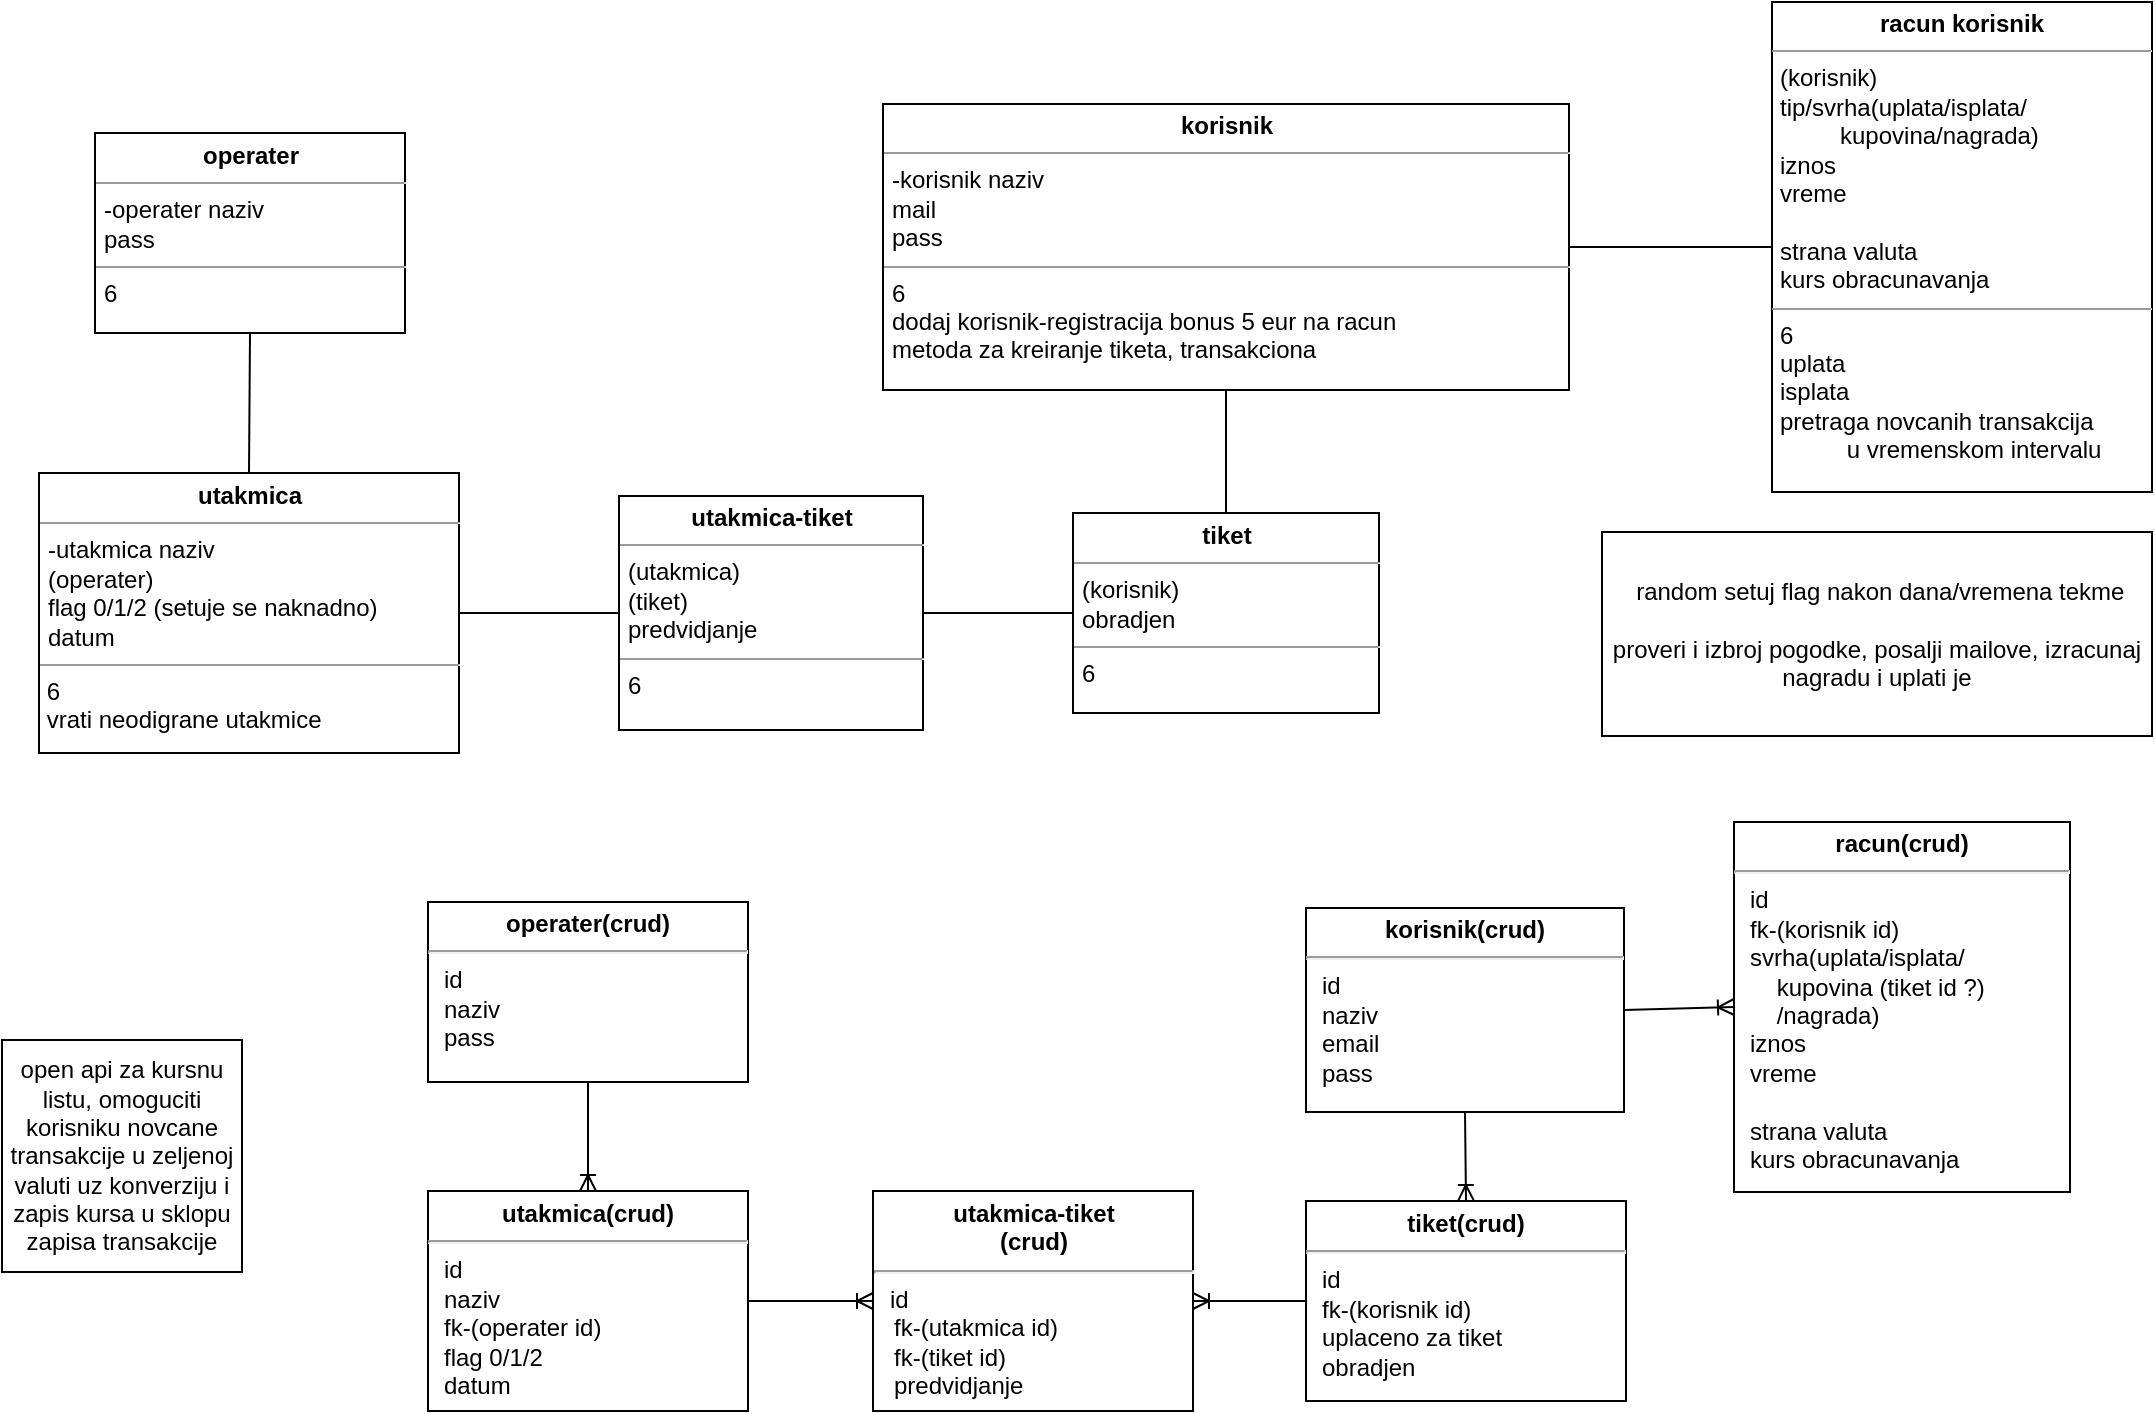 <mxfile version="10.6.3" type="device"><diagram name="Page-1" id="6133507b-19e7-1e82-6fc7-422aa6c4b21f"><mxGraphModel dx="1329" dy="809" grid="1" gridSize="10" guides="1" tooltips="1" connect="1" arrows="1" fold="1" page="1" pageScale="1" pageWidth="1100" pageHeight="850" background="#ffffff" math="0" shadow="0"><root><mxCell id="0"/><mxCell id="1" parent="0"/><mxCell id="t1RkzptY0G0Wh2NWgya5-1" value="&lt;p style=&quot;margin: 0px ; margin-top: 4px ; text-align: center&quot;&gt;&lt;b&gt;utakmica&lt;/b&gt;&lt;/p&gt;&lt;hr size=&quot;1&quot;&gt;&lt;p style=&quot;margin: 0px ; margin-left: 4px&quot;&gt;-utakmica naziv&lt;br&gt;&lt;/p&gt;&lt;p style=&quot;margin: 0px ; margin-left: 4px&quot;&gt;(operater)&lt;br&gt;&lt;/p&gt;&lt;p style=&quot;margin: 0px ; margin-left: 4px&quot;&gt;flag 0/1/2 (setuje se naknadno)&lt;br&gt;&lt;/p&gt;&lt;p style=&quot;margin: 0px ; margin-left: 4px&quot;&gt;datum&lt;br&gt;&lt;/p&gt;&lt;hr size=&quot;1&quot;&gt;&lt;div&gt;&amp;nbsp;6&lt;/div&gt;&lt;div&gt;&amp;nbsp;vrati neodigrane utakmice&lt;br&gt;&lt;/div&gt;&lt;div&gt;&lt;br&gt;&lt;/div&gt;" style="verticalAlign=top;align=left;overflow=fill;fontSize=12;fontFamily=Helvetica;html=1;" parent="1" vertex="1"><mxGeometry x="28.5" y="250.5" width="210" height="140" as="geometry"/></mxCell><mxCell id="t1RkzptY0G0Wh2NWgya5-2" value="&lt;p style=&quot;margin: 0px ; margin-top: 4px ; text-align: center&quot;&gt;&lt;b&gt;korisnik&lt;/b&gt;&lt;/p&gt;&lt;hr size=&quot;1&quot;&gt;&lt;p style=&quot;margin: 0px ; margin-left: 4px&quot;&gt;-korisnik naziv&lt;br&gt;&lt;/p&gt;&lt;p style=&quot;margin: 0px ; margin-left: 4px&quot;&gt;mail&lt;/p&gt;&lt;p style=&quot;margin: 0px ; margin-left: 4px&quot;&gt;pass&lt;br&gt;&lt;/p&gt;&lt;hr size=&quot;1&quot;&gt;&lt;p style=&quot;margin: 0px ; margin-left: 4px&quot;&gt;6&lt;/p&gt;&lt;p style=&quot;margin: 0px ; margin-left: 4px&quot;&gt;dodaj korisnik-registracija bonus 5 eur na racun&lt;/p&gt;&lt;p style=&quot;margin: 0px ; margin-left: 4px&quot;&gt;metoda za kreiranje tiketa, transakciona&lt;/p&gt;" style="verticalAlign=top;align=left;overflow=fill;fontSize=12;fontFamily=Helvetica;html=1;" parent="1" vertex="1"><mxGeometry x="450.5" y="66" width="343" height="143" as="geometry"/></mxCell><mxCell id="t1RkzptY0G0Wh2NWgya5-3" value="&lt;p style=&quot;margin: 0px ; margin-top: 4px ; text-align: center&quot;&gt;&lt;b&gt;tiket&lt;br&gt;&lt;/b&gt;&lt;/p&gt;&lt;hr size=&quot;1&quot;&gt;&lt;p style=&quot;margin: 0px ; margin-left: 4px&quot;&gt;(korisnik)&lt;/p&gt;&lt;p style=&quot;margin: 0px ; margin-left: 4px&quot;&gt;obradjen&lt;br&gt;&lt;/p&gt;&lt;hr size=&quot;1&quot;&gt;&lt;p style=&quot;margin: 0px ; margin-left: 4px&quot;&gt;6&lt;/p&gt;&lt;p style=&quot;margin: 0px ; margin-left: 4px&quot;&gt;&lt;br&gt;&lt;/p&gt;" style="verticalAlign=top;align=left;overflow=fill;fontSize=12;fontFamily=Helvetica;html=1;" parent="1" vertex="1"><mxGeometry x="545.5" y="270.5" width="153" height="100" as="geometry"/></mxCell><mxCell id="3CuEEcW6FpVIRoTNfrLI-6" value="open api za kursnu listu, omoguciti korisniku novcane transakcije u zeljenoj valuti uz konverziju i zapis kursa u sklopu zapisa transakcije" style="rounded=0;whiteSpace=wrap;html=1;" parent="1" vertex="1"><mxGeometry x="10" y="534" width="120" height="116" as="geometry"/></mxCell><mxCell id="3CuEEcW6FpVIRoTNfrLI-12" value="&lt;p style=&quot;margin: 0px ; margin-top: 4px ; text-align: center&quot;&gt;&lt;b&gt;operater&lt;/b&gt;&lt;/p&gt;&lt;hr size=&quot;1&quot;&gt;&lt;p style=&quot;margin: 0px ; margin-left: 4px&quot;&gt;-operater naziv&lt;/p&gt;&lt;p style=&quot;margin: 0px ; margin-left: 4px&quot;&gt;pass&lt;br&gt;&lt;/p&gt;&lt;hr size=&quot;1&quot;&gt;&lt;p style=&quot;margin: 0px ; margin-left: 4px&quot;&gt;6&lt;br&gt;&lt;/p&gt;" style="verticalAlign=top;align=left;overflow=fill;fontSize=12;fontFamily=Helvetica;html=1;" parent="1" vertex="1"><mxGeometry x="56.5" y="80.5" width="155" height="100" as="geometry"/></mxCell><mxCell id="3CuEEcW6FpVIRoTNfrLI-17" value="" style="endArrow=none;html=1;entryX=0.5;entryY=1;entryDx=0;entryDy=0;exitX=0.5;exitY=0;exitDx=0;exitDy=0;" parent="1" source="t1RkzptY0G0Wh2NWgya5-1" target="3CuEEcW6FpVIRoTNfrLI-12" edge="1"><mxGeometry width="50" height="50" relative="1" as="geometry"><mxPoint x="-87" y="839.5" as="sourcePoint"/><mxPoint x="-37" y="789.5" as="targetPoint"/></mxGeometry></mxCell><mxCell id="3CuEEcW6FpVIRoTNfrLI-18" value="" style="endArrow=none;html=1;entryX=0.5;entryY=1;entryDx=0;entryDy=0;exitX=0.5;exitY=0;exitDx=0;exitDy=0;" parent="1" source="t1RkzptY0G0Wh2NWgya5-3" target="t1RkzptY0G0Wh2NWgya5-2" edge="1"><mxGeometry width="50" height="50" relative="1" as="geometry"><mxPoint x="-157.5" y="570.5" as="sourcePoint"/><mxPoint x="-107.5" y="520.5" as="targetPoint"/></mxGeometry></mxCell><mxCell id="3CuEEcW6FpVIRoTNfrLI-19" value="" style="endArrow=none;html=1;exitX=1;exitY=0.5;exitDx=0;exitDy=0;entryX=0;entryY=0.5;entryDx=0;entryDy=0;" parent="1" source="t1RkzptY0G0Wh2NWgya5-1" target="A46wBkXsijp_yLOetgez-6" edge="1"><mxGeometry width="50" height="50" relative="1" as="geometry"><mxPoint x="-87" y="489.5" as="sourcePoint"/><mxPoint x="227.5" y="366.5" as="targetPoint"/></mxGeometry></mxCell><mxCell id="hCzww2gsbdekV6QOJSsY-16" value="&lt;p style=&quot;margin: 4px 0px 0px ; text-align: center&quot;&gt;&lt;b&gt;operater(crud)&lt;/b&gt;&lt;/p&gt;&lt;hr&gt;&lt;p style=&quot;margin: 0px ; margin-left: 8px&quot;&gt;id&lt;/p&gt;&lt;p style=&quot;margin: 0px ; margin-left: 8px&quot;&gt;naziv&lt;/p&gt;&lt;p style=&quot;margin: 0px ; margin-left: 8px&quot;&gt;pass&lt;br&gt;&lt;/p&gt;" style="verticalAlign=top;align=left;overflow=fill;fontSize=12;fontFamily=Helvetica;html=1;" parent="1" vertex="1"><mxGeometry x="223" y="465" width="160" height="90" as="geometry"/></mxCell><mxCell id="hCzww2gsbdekV6QOJSsY-18" value="&lt;p style=&quot;margin: 4px 0px 0px ; text-align: center&quot;&gt;&lt;b&gt;korisnik&lt;/b&gt;&lt;b&gt;(crud)&lt;/b&gt;&lt;/p&gt;&lt;hr&gt;&lt;p style=&quot;margin: 0px ; margin-left: 8px&quot;&gt;id&lt;/p&gt;&lt;p style=&quot;margin: 0px ; margin-left: 8px&quot;&gt;naziv&lt;/p&gt;&lt;p style=&quot;margin: 0px ; margin-left: 8px&quot;&gt;email&lt;/p&gt;&lt;p style=&quot;margin: 0px ; margin-left: 8px&quot;&gt;pass&lt;br&gt;&lt;/p&gt;" style="verticalAlign=top;align=left;overflow=fill;fontSize=12;fontFamily=Helvetica;html=1;" parent="1" vertex="1"><mxGeometry x="662" y="468" width="159" height="102" as="geometry"/></mxCell><mxCell id="hCzww2gsbdekV6QOJSsY-19" value="&lt;p style=&quot;margin: 4px 0px 0px ; text-align: center&quot;&gt;&lt;b&gt;utakmica&lt;/b&gt;&lt;b&gt;(crud)&lt;/b&gt;&lt;/p&gt;&lt;hr&gt;&lt;p style=&quot;margin: 0px ; margin-left: 8px&quot;&gt;id&lt;/p&gt;&lt;p style=&quot;margin: 0px ; margin-left: 8px&quot;&gt;naziv&lt;br&gt;&lt;/p&gt;&lt;p style=&quot;margin: 0px ; margin-left: 8px&quot;&gt;fk-(operater id)&lt;br&gt;&lt;/p&gt;&lt;p style=&quot;margin: 0px ; margin-left: 8px&quot;&gt;flag 0/1/2&lt;br&gt;&lt;/p&gt;&lt;p style=&quot;margin: 0px ; margin-left: 8px&quot;&gt;datum&lt;br&gt;&lt;/p&gt;" style="verticalAlign=top;align=left;overflow=fill;fontSize=12;fontFamily=Helvetica;html=1;" parent="1" vertex="1"><mxGeometry x="223" y="609.5" width="160" height="110" as="geometry"/></mxCell><mxCell id="hCzww2gsbdekV6QOJSsY-20" value="&lt;p style=&quot;margin: 4px 0px 0px ; text-align: center&quot;&gt;&lt;b&gt;tiket&lt;/b&gt;&lt;b&gt;(crud)&lt;/b&gt;&lt;/p&gt;&lt;hr&gt;&lt;p style=&quot;margin: 0px ; margin-left: 8px&quot;&gt;id&lt;/p&gt;&lt;p style=&quot;margin: 0px ; margin-left: 8px&quot;&gt;fk-(korisnik id)&lt;/p&gt;&lt;p style=&quot;margin: 0px ; margin-left: 8px&quot;&gt;uplaceno za tiket&lt;/p&gt;&lt;p style=&quot;margin: 0px ; margin-left: 8px&quot;&gt;obradjen&lt;br&gt;&lt;/p&gt;" style="verticalAlign=top;align=left;overflow=fill;fontSize=12;fontFamily=Helvetica;html=1;" parent="1" vertex="1"><mxGeometry x="662" y="614.5" width="160" height="100" as="geometry"/></mxCell><mxCell id="hCzww2gsbdekV6QOJSsY-26" value="" style="fontSize=12;html=1;endArrow=ERoneToMany;exitX=0.5;exitY=1;exitDx=0;exitDy=0;entryX=0.5;entryY=0;entryDx=0;entryDy=0;" parent="1" source="hCzww2gsbdekV6QOJSsY-16" target="hCzww2gsbdekV6QOJSsY-19" edge="1"><mxGeometry width="100" height="100" relative="1" as="geometry"><mxPoint x="125.5" y="859.5" as="sourcePoint"/><mxPoint x="225.5" y="759.5" as="targetPoint"/><Array as="points"/></mxGeometry></mxCell><mxCell id="hCzww2gsbdekV6QOJSsY-27" value="" style="fontSize=12;html=1;endArrow=ERoneToMany;entryX=0.5;entryY=0;entryDx=0;entryDy=0;exitX=0.5;exitY=1;exitDx=0;exitDy=0;" parent="1" source="hCzww2gsbdekV6QOJSsY-18" target="hCzww2gsbdekV6QOJSsY-20" edge="1"><mxGeometry width="100" height="100" relative="1" as="geometry"><mxPoint x="745.5" y="559.5" as="sourcePoint"/><mxPoint x="365.5" y="759.5" as="targetPoint"/></mxGeometry></mxCell><mxCell id="hCzww2gsbdekV6QOJSsY-28" value="&lt;p style=&quot;margin: 4px 0px 0px ; text-align: center&quot;&gt;&lt;b&gt;utakmica-tiket&lt;/b&gt;&lt;br&gt;&lt;b&gt;&lt;b&gt;(crud)&lt;/b&gt;&lt;/b&gt;&lt;/p&gt;&lt;hr&gt;&lt;p style=&quot;margin: 0px ; margin-left: 8px&quot;&gt;id&lt;/p&gt;&lt;div&gt;&amp;nbsp;&amp;nbsp; fk-(utakmica id)&lt;/div&gt;&lt;div&gt;&amp;nbsp;&amp;nbsp; fk-(tiket id)&lt;/div&gt;&lt;div&gt;&amp;nbsp;&amp;nbsp; predvidjanje&lt;br&gt;&lt;/div&gt;" style="verticalAlign=top;align=left;overflow=fill;fontSize=12;fontFamily=Helvetica;html=1;" parent="1" vertex="1"><mxGeometry x="445.5" y="609.5" width="160" height="110" as="geometry"/></mxCell><mxCell id="hCzww2gsbdekV6QOJSsY-31" value="" style="fontSize=12;html=1;endArrow=ERoneToMany;exitX=1;exitY=0.5;exitDx=0;exitDy=0;entryX=0;entryY=0.5;entryDx=0;entryDy=0;" parent="1" source="hCzww2gsbdekV6QOJSsY-19" target="hCzww2gsbdekV6QOJSsY-28" edge="1"><mxGeometry width="100" height="100" relative="1" as="geometry"><mxPoint x="255.5" y="819.5" as="sourcePoint"/><mxPoint x="355.5" y="719.5" as="targetPoint"/></mxGeometry></mxCell><mxCell id="hCzww2gsbdekV6QOJSsY-32" value="" style="fontSize=12;html=1;endArrow=ERoneToMany;exitX=0;exitY=0.5;exitDx=0;exitDy=0;entryX=1;entryY=0.5;entryDx=0;entryDy=0;" parent="1" source="hCzww2gsbdekV6QOJSsY-20" target="hCzww2gsbdekV6QOJSsY-28" edge="1"><mxGeometry width="100" height="100" relative="1" as="geometry"><mxPoint x="415.167" y="644.167" as="sourcePoint"/><mxPoint x="525.167" y="644.167" as="targetPoint"/><Array as="points"/></mxGeometry></mxCell><mxCell id="Lepnc9bYUWBNPnz0T2Mc-1" value="&lt;p style=&quot;margin: 4px 0px 0px ; text-align: center&quot;&gt;&lt;b&gt;racun&lt;/b&gt;&lt;b&gt;(crud)&lt;/b&gt;&lt;/p&gt;&lt;hr&gt;&lt;p style=&quot;margin: 0px ; margin-left: 8px&quot;&gt;id&lt;/p&gt;&lt;p style=&quot;margin: 0px ; margin-left: 8px&quot;&gt;fk-(korisnik id)&lt;br&gt;&lt;/p&gt;&lt;p style=&quot;margin: 0px ; margin-left: 8px&quot;&gt;svrha(uplata/isplata/&lt;/p&gt;&lt;p style=&quot;margin: 0px ; margin-left: 8px&quot;&gt;&amp;nbsp;&amp;nbsp;&amp;nbsp; kupovina (tiket id ?)&lt;/p&gt;&lt;p style=&quot;margin: 0px ; margin-left: 8px&quot;&gt;&amp;nbsp;&amp;nbsp;&amp;nbsp; /nagrada)&lt;/p&gt;&lt;p style=&quot;margin: 0px ; margin-left: 8px&quot;&gt;iznos&lt;/p&gt;&lt;p style=&quot;margin: 0px ; margin-left: 8px&quot;&gt;vreme&lt;/p&gt;&lt;p style=&quot;margin: 0px ; margin-left: 8px&quot;&gt;&lt;br&gt;&lt;/p&gt;&lt;p style=&quot;margin: 0px ; margin-left: 8px&quot;&gt;strana valuta&lt;/p&gt;&lt;p style=&quot;margin: 0px ; margin-left: 8px&quot;&gt;kurs obracunavanja&lt;br&gt;&lt;/p&gt;" style="verticalAlign=top;align=left;overflow=fill;fontSize=12;fontFamily=Helvetica;html=1;" parent="1" vertex="1"><mxGeometry x="876" y="425" width="168" height="185" as="geometry"/></mxCell><mxCell id="Lepnc9bYUWBNPnz0T2Mc-2" value="" style="fontSize=12;html=1;endArrow=ERoneToMany;exitX=1;exitY=0.5;exitDx=0;exitDy=0;entryX=0;entryY=0.5;entryDx=0;entryDy=0;" parent="1" source="hCzww2gsbdekV6QOJSsY-18" target="Lepnc9bYUWBNPnz0T2Mc-1" edge="1"><mxGeometry width="100" height="100" relative="1" as="geometry"><mxPoint x="695.833" y="586.167" as="sourcePoint"/><mxPoint x="635.833" y="591.167" as="targetPoint"/><Array as="points"/></mxGeometry></mxCell><mxCell id="StoDey7QQMaCAieMTgW7-2" value="" style="endArrow=none;html=1;exitX=0;exitY=0.5;exitDx=0;exitDy=0;entryX=1;entryY=0.5;entryDx=0;entryDy=0;" parent="1" source="t1RkzptY0G0Wh2NWgya5-3" target="A46wBkXsijp_yLOetgez-6" edge="1"><mxGeometry width="50" height="50" relative="1" as="geometry"><mxPoint x="8.5" y="1130.5" as="sourcePoint"/><mxPoint x="318.5" y="390.5" as="targetPoint"/></mxGeometry></mxCell><mxCell id="A46wBkXsijp_yLOetgez-1" value="&lt;p style=&quot;margin: 0px ; margin-top: 4px ; text-align: center&quot;&gt;&lt;b&gt;racun korisnik&lt;br&gt;&lt;/b&gt;&lt;/p&gt;&lt;hr size=&quot;1&quot;&gt;&lt;p style=&quot;margin: 0px ; margin-left: 4px&quot;&gt;(korisnik)&lt;/p&gt;&lt;p style=&quot;margin: 0px ; margin-left: 4px&quot;&gt;tip/svrha(uplata/isplata/&lt;/p&gt;&lt;p style=&quot;margin: 0px ; margin-left: 4px&quot;&gt;&amp;nbsp;&amp;nbsp;&amp;nbsp;&amp;nbsp;&amp;nbsp;&amp;nbsp;&amp;nbsp;&amp;nbsp; kupovina/nagrada)&lt;/p&gt;&lt;p style=&quot;margin: 0px ; margin-left: 4px&quot;&gt;iznos&lt;/p&gt;&lt;p style=&quot;margin: 0px ; margin-left: 4px&quot;&gt;vreme&lt;/p&gt;&lt;p style=&quot;margin: 0px ; margin-left: 4px&quot;&gt;&lt;br&gt;&lt;/p&gt;&lt;p style=&quot;margin: 0px ; margin-left: 4px&quot;&gt;strana valuta&lt;/p&gt;&lt;p style=&quot;margin: 0px ; margin-left: 4px&quot;&gt;kurs obracunavanja&lt;br&gt;&lt;/p&gt;&lt;hr size=&quot;1&quot;&gt;&lt;p style=&quot;margin: 0px ; margin-left: 4px&quot;&gt;6&lt;/p&gt;&lt;p style=&quot;margin: 0px ; margin-left: 4px&quot;&gt;uplata&lt;/p&gt;&lt;p style=&quot;margin: 0px ; margin-left: 4px&quot;&gt;isplata&lt;/p&gt;&lt;p style=&quot;margin: 0px ; margin-left: 4px&quot;&gt;pretraga novcanih transakcija &lt;br&gt;&lt;/p&gt;&lt;p style=&quot;margin: 0px ; margin-left: 4px&quot;&gt;&amp;nbsp;&amp;nbsp;&amp;nbsp;&amp;nbsp;&amp;nbsp;&amp;nbsp;&amp;nbsp;&amp;nbsp;&amp;nbsp; u vremenskom intervalu&lt;/p&gt;" style="verticalAlign=top;align=left;overflow=fill;fontSize=12;fontFamily=Helvetica;html=1;" parent="1" vertex="1"><mxGeometry x="895" y="15" width="190" height="245" as="geometry"/></mxCell><mxCell id="A46wBkXsijp_yLOetgez-3" value="" style="endArrow=none;html=1;entryX=0;entryY=0.5;entryDx=0;entryDy=0;exitX=1;exitY=0.5;exitDx=0;exitDy=0;" parent="1" source="t1RkzptY0G0Wh2NWgya5-2" target="A46wBkXsijp_yLOetgez-1" edge="1"><mxGeometry width="50" height="50" relative="1" as="geometry"><mxPoint x="730" y="160" as="sourcePoint"/><mxPoint x="880" y="460" as="targetPoint"/></mxGeometry></mxCell><mxCell id="A46wBkXsijp_yLOetgez-6" value="&lt;p style=&quot;margin: 0px ; margin-top: 4px ; text-align: center&quot;&gt;&lt;b&gt;utakmica-tiket&lt;/b&gt;&lt;/p&gt;&lt;hr size=&quot;1&quot;&gt;&lt;p style=&quot;margin: 0px ; margin-left: 4px&quot;&gt;(utakmica)&lt;/p&gt;&lt;p style=&quot;margin: 0px ; margin-left: 4px&quot;&gt;(tiket)&lt;/p&gt;&lt;p style=&quot;margin: 0px ; margin-left: 4px&quot;&gt;predvidjanje&lt;/p&gt;&lt;hr size=&quot;1&quot;&gt;&lt;p style=&quot;margin: 0px ; margin-left: 4px&quot;&gt;6&lt;/p&gt;" style="verticalAlign=top;align=left;overflow=fill;fontSize=12;fontFamily=Helvetica;html=1;" parent="1" vertex="1"><mxGeometry x="318.5" y="262" width="152" height="117" as="geometry"/></mxCell><mxCell id="xxIvPMkG7ZKt7FFk8jzm-1" value="&lt;div&gt;&amp;nbsp;random setuj flag nakon dana/vremena tekme&lt;/div&gt;&lt;div&gt;&lt;br&gt;&lt;/div&gt;&lt;div&gt;proveri i izbroj pogodke, posalji mailove, izracunaj nagradu i uplati je&lt;br&gt;&lt;/div&gt;" style="rounded=0;whiteSpace=wrap;html=1;" parent="1" vertex="1"><mxGeometry x="810" y="280" width="275" height="102" as="geometry"/></mxCell></root></mxGraphModel></diagram></mxfile>